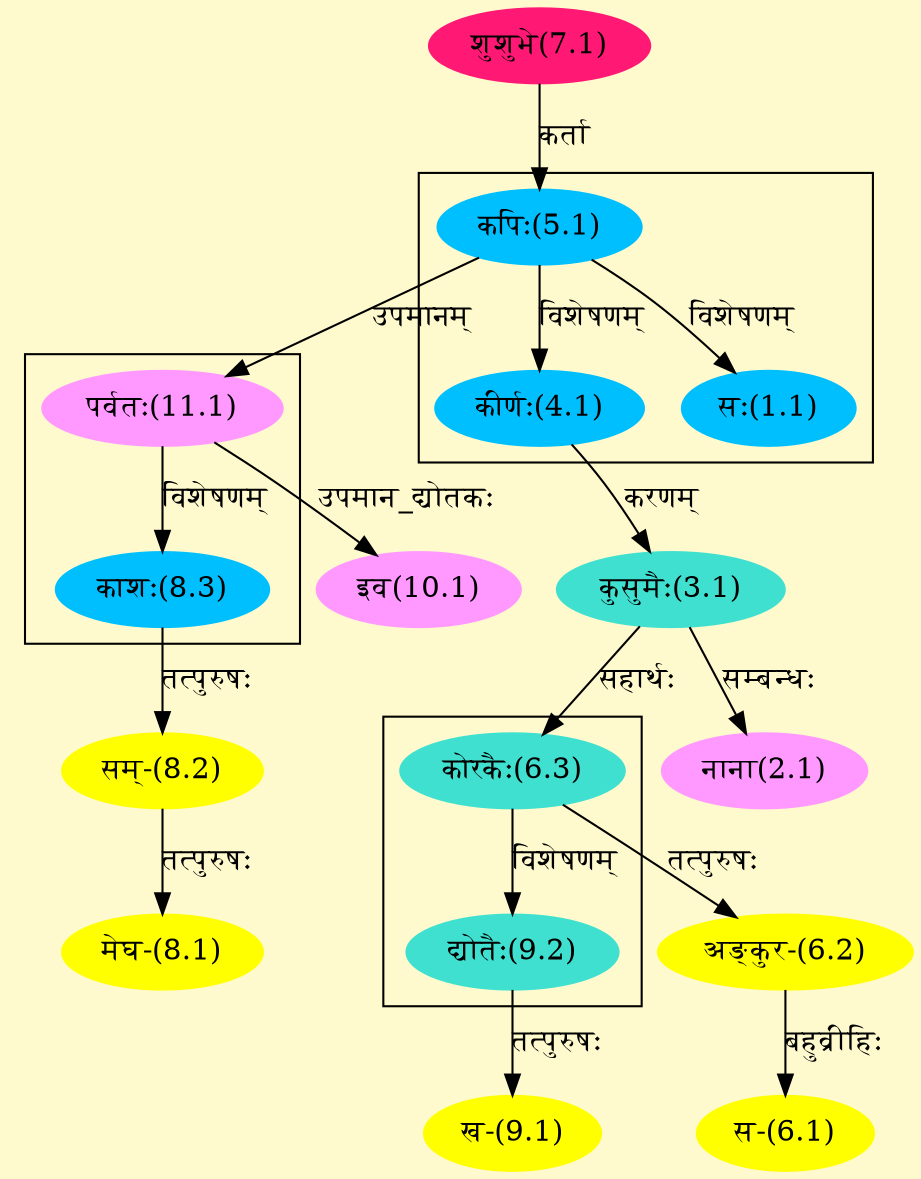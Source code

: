 digraph G{
rankdir=BT;
 compound=true;
 bgcolor="lemonchiffon1";

subgraph cluster_1{
Node1_1 [style=filled, color="#00BFFF" label = "सः(1.1)"]
Node5_1 [style=filled, color="#00BFFF" label = "कपिः(5.1)"]
Node4_1 [style=filled, color="#00BFFF" label = "कीर्णः(4.1)"]

}

subgraph cluster_2{
Node8_3 [style=filled, color="#00BFFF" label = "काशः(8.3)"]
Node11_1 [style=filled, color="#FF99FF" label = "पर्वतः(11.1)"]

}

subgraph cluster_3{
Node9_2 [style=filled, color="#40E0D0" label = "द्योतैः(9.2)"]
Node6_3 [style=filled, color="#40E0D0" label = "कोरकैः(6.3)"]

}
Node2_1 [style=filled, color="#FF99FF" label = "नाना(2.1)"]
Node3_1 [style=filled, color="#40E0D0" label = "कुसुमैः(3.1)"]
Node4_1 [style=filled, color="#00BFFF" label = "कीर्णः(4.1)"]
Node5_1 [style=filled, color="#00BFFF" label = "कपिः(5.1)"]
Node7_1 [style=filled, color="#FF1975" label = "शुशुभे(7.1)"]
Node6_1 [style=filled, color="#FFFF00" label = "स-(6.1)"]
Node6_2 [style=filled, color="#FFFF00" label = "अङ्कुर-(6.2)"]
Node6_3 [style=filled, color="#40E0D0" label = "कोरकैः(6.3)"]
Node [style=filled, color="" label = "()"]
Node8_1 [style=filled, color="#FFFF00" label = "मेघ-(8.1)"]
Node8_2 [style=filled, color="#FFFF00" label = "सम्-(8.2)"]
Node8_3 [style=filled, color="#00BFFF" label = "काशः(8.3)"]
Node9_1 [style=filled, color="#FFFF00" label = "ख-(9.1)"]
Node9_2 [style=filled, color="#40E0D0" label = "द्योतैः(9.2)"]
Node10_1 [style=filled, color="#FF99FF" label = "इव(10.1)"]
Node11_1 [style=filled, color="#FF99FF" label = "पर्वतः(11.1)"]
/* Start of Relations section */

Node1_1 -> Node5_1 [  label="विशेषणम्"  dir="back" ]
Node2_1 -> Node3_1 [  label="सम्बन्धः"  dir="back" ]
Node3_1 -> Node4_1 [  label="करणम्"  dir="back" ]
Node4_1 -> Node5_1 [  label="विशेषणम्"  dir="back" ]
Node5_1 -> Node7_1 [  label="कर्ता"  dir="back" ]
Node6_1 -> Node6_2 [  label="बहुव्रीहिः"  dir="back" ]
Node6_2 -> Node6_3 [  label="तत्पुरुषः"  dir="back" ]
Node6_3 -> Node3_1 [  label="सहार्थः"  dir="back" ]
Node8_1 -> Node8_2 [  label="तत्पुरुषः"  dir="back" ]
Node8_2 -> Node8_3 [  label="तत्पुरुषः"  dir="back" ]
Node8_3 -> Node11_1 [  label="विशेषणम्"  dir="back" ]
Node9_1 -> Node9_2 [  label="तत्पुरुषः"  dir="back" ]
Node9_2 -> Node6_3 [  label="विशेषणम्"  dir="back" ]
Node10_1 -> Node11_1 [  label="उपमान_द्योतकः"  dir="back" ]
Node11_1 -> Node5_1 [  label="उपमानम्"  dir="back" ]
}
